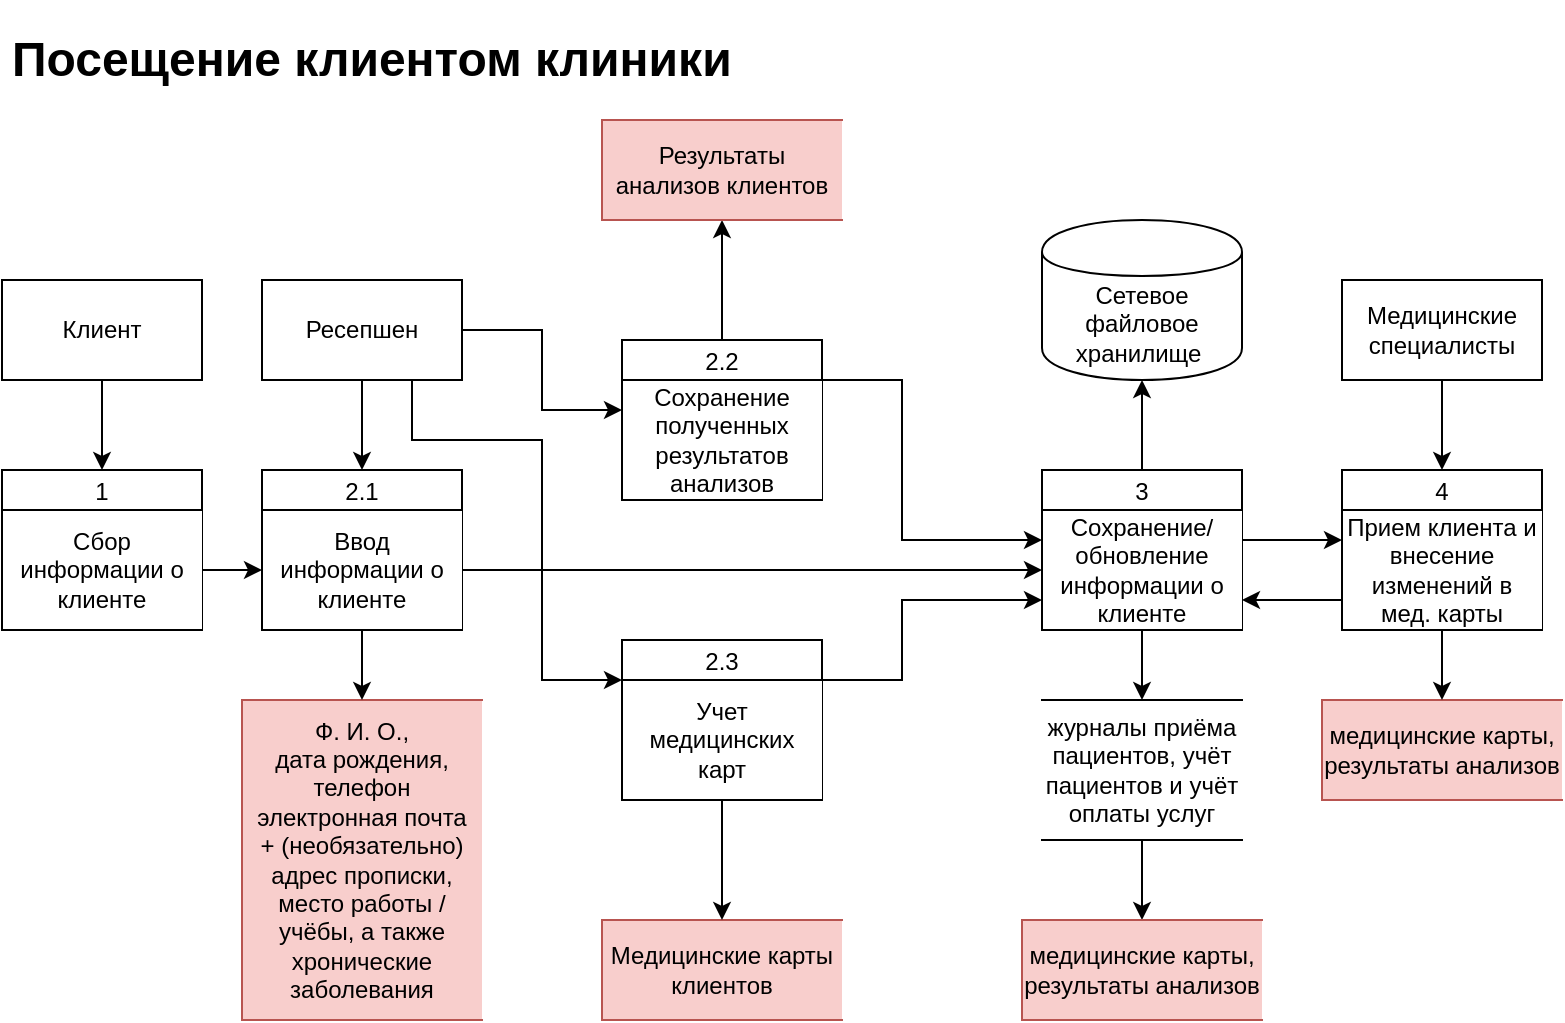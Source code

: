 <mxfile version="21.6.8" type="device">
  <diagram name="Страница — 1" id="RGTgihlxXmJJw-yEGguv">
    <mxGraphModel dx="1098" dy="1655" grid="1" gridSize="10" guides="1" tooltips="1" connect="1" arrows="1" fold="1" page="1" pageScale="1" pageWidth="1169" pageHeight="827" math="0" shadow="0">
      <root>
        <mxCell id="0" />
        <mxCell id="1" parent="0" />
        <mxCell id="I4A1Ht3evNtOGpzTNkZh-1" style="edgeStyle=orthogonalEdgeStyle;rounded=0;orthogonalLoop=1;jettySize=auto;html=1;exitX=0.5;exitY=1;exitDx=0;exitDy=0;entryX=0.5;entryY=0;entryDx=0;entryDy=0;" edge="1" parent="1" source="I4A1Ht3evNtOGpzTNkZh-2" target="I4A1Ht3evNtOGpzTNkZh-8">
          <mxGeometry relative="1" as="geometry" />
        </mxCell>
        <mxCell id="I4A1Ht3evNtOGpzTNkZh-2" value="Клиент" style="html=1;dashed=0;whiteSpace=wrap;" vertex="1" parent="1">
          <mxGeometry x="30" y="-640" width="100" height="50" as="geometry" />
        </mxCell>
        <mxCell id="I4A1Ht3evNtOGpzTNkZh-3" style="edgeStyle=orthogonalEdgeStyle;rounded=0;orthogonalLoop=1;jettySize=auto;html=1;exitX=0.5;exitY=1;exitDx=0;exitDy=0;entryX=0.5;entryY=0;entryDx=0;entryDy=0;" edge="1" parent="1" source="I4A1Ht3evNtOGpzTNkZh-6" target="I4A1Ht3evNtOGpzTNkZh-11">
          <mxGeometry relative="1" as="geometry" />
        </mxCell>
        <mxCell id="I4A1Ht3evNtOGpzTNkZh-4" style="edgeStyle=orthogonalEdgeStyle;rounded=0;orthogonalLoop=1;jettySize=auto;html=1;exitX=1;exitY=0.5;exitDx=0;exitDy=0;entryX=0;entryY=0.25;entryDx=0;entryDy=0;" edge="1" parent="1" source="I4A1Ht3evNtOGpzTNkZh-6" target="I4A1Ht3evNtOGpzTNkZh-33">
          <mxGeometry relative="1" as="geometry" />
        </mxCell>
        <mxCell id="I4A1Ht3evNtOGpzTNkZh-5" style="edgeStyle=orthogonalEdgeStyle;rounded=0;orthogonalLoop=1;jettySize=auto;html=1;exitX=0.75;exitY=1;exitDx=0;exitDy=0;entryX=0;entryY=0.25;entryDx=0;entryDy=0;" edge="1" parent="1" source="I4A1Ht3evNtOGpzTNkZh-6" target="I4A1Ht3evNtOGpzTNkZh-35">
          <mxGeometry relative="1" as="geometry">
            <Array as="points">
              <mxPoint x="235" y="-560" />
              <mxPoint x="300" y="-560" />
              <mxPoint x="300" y="-440" />
            </Array>
          </mxGeometry>
        </mxCell>
        <mxCell id="I4A1Ht3evNtOGpzTNkZh-6" value="Ресепшен" style="html=1;dashed=0;whiteSpace=wrap;" vertex="1" parent="1">
          <mxGeometry x="160" y="-640" width="100" height="50" as="geometry" />
        </mxCell>
        <mxCell id="I4A1Ht3evNtOGpzTNkZh-7" style="edgeStyle=orthogonalEdgeStyle;rounded=0;orthogonalLoop=1;jettySize=auto;html=1;exitX=1;exitY=0.5;exitDx=0;exitDy=0;entryX=0;entryY=0.5;entryDx=0;entryDy=0;" edge="1" parent="1" source="I4A1Ht3evNtOGpzTNkZh-9" target="I4A1Ht3evNtOGpzTNkZh-12">
          <mxGeometry relative="1" as="geometry">
            <mxPoint x="335" y="-615" as="sourcePoint" />
          </mxGeometry>
        </mxCell>
        <mxCell id="I4A1Ht3evNtOGpzTNkZh-8" value="1" style="swimlane;fontStyle=0;childLayout=stackLayout;horizontal=1;startSize=20;fillColor=#ffffff;horizontalStack=0;resizeParent=1;resizeParentMax=0;resizeLast=0;collapsible=0;marginBottom=0;swimlaneFillColor=#ffffff;" vertex="1" parent="1">
          <mxGeometry x="30" y="-545" width="100" height="80" as="geometry" />
        </mxCell>
        <mxCell id="I4A1Ht3evNtOGpzTNkZh-9" value="Сбор информации о клиенте" style="html=1;dashed=0;whiteSpace=wrap;shape=partialRectangle;right=0;" vertex="1" parent="I4A1Ht3evNtOGpzTNkZh-8">
          <mxGeometry y="20" width="100" height="60" as="geometry" />
        </mxCell>
        <mxCell id="I4A1Ht3evNtOGpzTNkZh-10" value="Ф. И. О., &lt;br style=&quot;font-size: 12px;&quot;&gt;дата рождения, телефон электронная почта&lt;br style=&quot;border-color: var(--border-color); font-size: 12px;&quot;&gt;&lt;div&gt;+ (необязательно) адрес прописки, место работы / учёбы,&amp;nbsp;а также хронические заболевания&lt;/div&gt;" style="html=1;dashed=0;whiteSpace=wrap;shape=partialRectangle;right=0;fontSize=12;fillColor=#f8cecc;strokeColor=#b85450;" vertex="1" parent="1">
          <mxGeometry x="150" y="-430" width="120" height="160" as="geometry" />
        </mxCell>
        <mxCell id="I4A1Ht3evNtOGpzTNkZh-11" value="2.1" style="swimlane;fontStyle=0;childLayout=stackLayout;horizontal=1;startSize=20;fillColor=#ffffff;horizontalStack=0;resizeParent=1;resizeParentMax=0;resizeLast=0;collapsible=0;marginBottom=0;swimlaneFillColor=#ffffff;" vertex="1" parent="1">
          <mxGeometry x="160" y="-545" width="100" height="80" as="geometry" />
        </mxCell>
        <mxCell id="I4A1Ht3evNtOGpzTNkZh-12" value="Ввод информации о клиенте" style="html=1;dashed=0;whiteSpace=wrap;shape=partialRectangle;right=0;" vertex="1" parent="I4A1Ht3evNtOGpzTNkZh-11">
          <mxGeometry y="20" width="100" height="60" as="geometry" />
        </mxCell>
        <mxCell id="I4A1Ht3evNtOGpzTNkZh-13" style="edgeStyle=orthogonalEdgeStyle;rounded=0;orthogonalLoop=1;jettySize=auto;html=1;exitX=0.5;exitY=1;exitDx=0;exitDy=0;entryX=0.5;entryY=0;entryDx=0;entryDy=0;" edge="1" parent="1" source="I4A1Ht3evNtOGpzTNkZh-12" target="I4A1Ht3evNtOGpzTNkZh-10">
          <mxGeometry relative="1" as="geometry">
            <mxPoint x="290" y="-410" as="targetPoint" />
          </mxGeometry>
        </mxCell>
        <mxCell id="I4A1Ht3evNtOGpzTNkZh-14" style="edgeStyle=orthogonalEdgeStyle;rounded=0;orthogonalLoop=1;jettySize=auto;html=1;entryX=0.5;entryY=1;entryDx=0;entryDy=0;exitX=0.5;exitY=0;exitDx=0;exitDy=0;" edge="1" parent="1" source="I4A1Ht3evNtOGpzTNkZh-15" target="I4A1Ht3evNtOGpzTNkZh-19">
          <mxGeometry relative="1" as="geometry">
            <mxPoint x="770" y="-550" as="sourcePoint" />
            <mxPoint x="600" y="-590" as="targetPoint" />
          </mxGeometry>
        </mxCell>
        <mxCell id="I4A1Ht3evNtOGpzTNkZh-15" value="3" style="swimlane;fontStyle=0;childLayout=stackLayout;horizontal=1;startSize=20;fillColor=#ffffff;horizontalStack=0;resizeParent=1;resizeParentMax=0;resizeLast=0;collapsible=0;marginBottom=0;swimlaneFillColor=#ffffff;" vertex="1" parent="1">
          <mxGeometry x="550" y="-545" width="100" height="80" as="geometry" />
        </mxCell>
        <mxCell id="I4A1Ht3evNtOGpzTNkZh-16" value="Сохранение/обновление информации о клиенте" style="html=1;dashed=0;whiteSpace=wrap;shape=partialRectangle;right=0;" vertex="1" parent="I4A1Ht3evNtOGpzTNkZh-15">
          <mxGeometry y="20" width="100" height="60" as="geometry" />
        </mxCell>
        <mxCell id="I4A1Ht3evNtOGpzTNkZh-17" style="edgeStyle=orthogonalEdgeStyle;rounded=0;orthogonalLoop=1;jettySize=auto;html=1;exitX=1;exitY=0.5;exitDx=0;exitDy=0;entryX=0;entryY=0.5;entryDx=0;entryDy=0;" edge="1" parent="1" source="I4A1Ht3evNtOGpzTNkZh-12" target="I4A1Ht3evNtOGpzTNkZh-16">
          <mxGeometry relative="1" as="geometry" />
        </mxCell>
        <mxCell id="I4A1Ht3evNtOGpzTNkZh-18" style="edgeStyle=orthogonalEdgeStyle;rounded=0;orthogonalLoop=1;jettySize=auto;html=1;exitX=0.5;exitY=1;exitDx=0;exitDy=0;entryX=0.5;entryY=0;entryDx=0;entryDy=0;" edge="1" parent="1" source="I4A1Ht3evNtOGpzTNkZh-16" target="I4A1Ht3evNtOGpzTNkZh-21">
          <mxGeometry relative="1" as="geometry">
            <mxPoint x="600" y="-430" as="targetPoint" />
          </mxGeometry>
        </mxCell>
        <mxCell id="I4A1Ht3evNtOGpzTNkZh-19" value="Сетевое файловое хранилище&amp;nbsp;" style="shape=cylinder;whiteSpace=wrap;html=1;boundedLbl=1;backgroundOutline=1;" vertex="1" parent="1">
          <mxGeometry x="550" y="-670" width="100" height="80" as="geometry" />
        </mxCell>
        <mxCell id="I4A1Ht3evNtOGpzTNkZh-20" style="edgeStyle=orthogonalEdgeStyle;rounded=0;orthogonalLoop=1;jettySize=auto;html=1;exitX=0.5;exitY=1;exitDx=0;exitDy=0;entryX=0.5;entryY=0;entryDx=0;entryDy=0;" edge="1" parent="1" source="I4A1Ht3evNtOGpzTNkZh-21" target="I4A1Ht3evNtOGpzTNkZh-25">
          <mxGeometry relative="1" as="geometry" />
        </mxCell>
        <mxCell id="I4A1Ht3evNtOGpzTNkZh-21" value="журналы приёма пациентов, учёт пациентов и учёт оплаты услуг" style="html=1;dashed=0;whiteSpace=wrap;shape=partialRectangle;right=0;left=0;" vertex="1" parent="1">
          <mxGeometry x="550" y="-430" width="100" height="70" as="geometry" />
        </mxCell>
        <mxCell id="I4A1Ht3evNtOGpzTNkZh-22" value="&lt;h1&gt;Посещение клиентом клиники&lt;/h1&gt;" style="text;html=1;strokeColor=none;fillColor=none;spacing=5;spacingTop=-20;whiteSpace=wrap;overflow=hidden;rounded=0;" vertex="1" parent="1">
          <mxGeometry x="30" y="-770" width="370" height="40" as="geometry" />
        </mxCell>
        <mxCell id="I4A1Ht3evNtOGpzTNkZh-23" style="edgeStyle=orthogonalEdgeStyle;rounded=0;orthogonalLoop=1;jettySize=auto;html=1;exitX=0.5;exitY=1;exitDx=0;exitDy=0;entryX=0.5;entryY=0;entryDx=0;entryDy=0;" edge="1" parent="1" source="I4A1Ht3evNtOGpzTNkZh-24" target="I4A1Ht3evNtOGpzTNkZh-26">
          <mxGeometry relative="1" as="geometry" />
        </mxCell>
        <mxCell id="I4A1Ht3evNtOGpzTNkZh-24" value="Медицинские специалисты" style="html=1;dashed=0;whiteSpace=wrap;" vertex="1" parent="1">
          <mxGeometry x="700" y="-640" width="100" height="50" as="geometry" />
        </mxCell>
        <mxCell id="I4A1Ht3evNtOGpzTNkZh-25" value="медицинские карты, результаты анализов" style="html=1;dashed=0;whiteSpace=wrap;shape=partialRectangle;right=0;fontSize=12;fillColor=#f8cecc;strokeColor=#b85450;" vertex="1" parent="1">
          <mxGeometry x="540" y="-320" width="120" height="50" as="geometry" />
        </mxCell>
        <mxCell id="I4A1Ht3evNtOGpzTNkZh-26" value="4" style="swimlane;fontStyle=0;childLayout=stackLayout;horizontal=1;startSize=20;fillColor=#ffffff;horizontalStack=0;resizeParent=1;resizeParentMax=0;resizeLast=0;collapsible=0;marginBottom=0;swimlaneFillColor=#ffffff;" vertex="1" parent="1">
          <mxGeometry x="700" y="-545" width="100" height="80" as="geometry" />
        </mxCell>
        <mxCell id="I4A1Ht3evNtOGpzTNkZh-27" value="Прием клиента и внесение изменений в мед. карты" style="html=1;dashed=0;whiteSpace=wrap;shape=partialRectangle;right=0;" vertex="1" parent="I4A1Ht3evNtOGpzTNkZh-26">
          <mxGeometry y="20" width="100" height="60" as="geometry" />
        </mxCell>
        <mxCell id="I4A1Ht3evNtOGpzTNkZh-28" style="edgeStyle=orthogonalEdgeStyle;rounded=0;orthogonalLoop=1;jettySize=auto;html=1;exitX=1;exitY=0.25;exitDx=0;exitDy=0;entryX=0;entryY=0.25;entryDx=0;entryDy=0;" edge="1" parent="1" source="I4A1Ht3evNtOGpzTNkZh-16" target="I4A1Ht3evNtOGpzTNkZh-27">
          <mxGeometry relative="1" as="geometry" />
        </mxCell>
        <mxCell id="I4A1Ht3evNtOGpzTNkZh-29" value="медицинские карты, результаты анализов" style="html=1;dashed=0;whiteSpace=wrap;shape=partialRectangle;right=0;fontSize=12;fillColor=#f8cecc;strokeColor=#b85450;" vertex="1" parent="1">
          <mxGeometry x="690" y="-430" width="120" height="50" as="geometry" />
        </mxCell>
        <mxCell id="I4A1Ht3evNtOGpzTNkZh-30" style="edgeStyle=orthogonalEdgeStyle;rounded=0;orthogonalLoop=1;jettySize=auto;html=1;exitX=0.5;exitY=1;exitDx=0;exitDy=0;entryX=0.5;entryY=0;entryDx=0;entryDy=0;" edge="1" parent="1" source="I4A1Ht3evNtOGpzTNkZh-27" target="I4A1Ht3evNtOGpzTNkZh-29">
          <mxGeometry relative="1" as="geometry" />
        </mxCell>
        <mxCell id="I4A1Ht3evNtOGpzTNkZh-31" style="edgeStyle=orthogonalEdgeStyle;rounded=0;orthogonalLoop=1;jettySize=auto;html=1;exitX=0.5;exitY=0;exitDx=0;exitDy=0;entryX=0.5;entryY=1;entryDx=0;entryDy=0;" edge="1" parent="1" source="I4A1Ht3evNtOGpzTNkZh-32" target="I4A1Ht3evNtOGpzTNkZh-34">
          <mxGeometry relative="1" as="geometry" />
        </mxCell>
        <mxCell id="I4A1Ht3evNtOGpzTNkZh-32" value="2.2" style="swimlane;fontStyle=0;childLayout=stackLayout;horizontal=1;startSize=20;fillColor=#ffffff;horizontalStack=0;resizeParent=1;resizeParentMax=0;resizeLast=0;collapsible=0;marginBottom=0;swimlaneFillColor=#ffffff;" vertex="1" parent="1">
          <mxGeometry x="340" y="-610" width="100" height="80" as="geometry" />
        </mxCell>
        <mxCell id="I4A1Ht3evNtOGpzTNkZh-33" value="Сохранение полученных результатов анализов" style="html=1;dashed=0;whiteSpace=wrap;shape=partialRectangle;right=0;" vertex="1" parent="I4A1Ht3evNtOGpzTNkZh-32">
          <mxGeometry y="20" width="100" height="60" as="geometry" />
        </mxCell>
        <mxCell id="I4A1Ht3evNtOGpzTNkZh-34" value="Результаты анализов клиентов" style="html=1;dashed=0;whiteSpace=wrap;shape=partialRectangle;right=0;fontSize=12;fillColor=#f8cecc;strokeColor=#b85450;" vertex="1" parent="1">
          <mxGeometry x="330" y="-720" width="120" height="50" as="geometry" />
        </mxCell>
        <mxCell id="I4A1Ht3evNtOGpzTNkZh-35" value="2.3" style="swimlane;fontStyle=0;childLayout=stackLayout;horizontal=1;startSize=20;fillColor=#ffffff;horizontalStack=0;resizeParent=1;resizeParentMax=0;resizeLast=0;collapsible=0;marginBottom=0;swimlaneFillColor=#ffffff;" vertex="1" parent="1">
          <mxGeometry x="340" y="-460" width="100" height="80" as="geometry" />
        </mxCell>
        <mxCell id="I4A1Ht3evNtOGpzTNkZh-36" value="Учет медицинских карт" style="html=1;dashed=0;whiteSpace=wrap;shape=partialRectangle;right=0;" vertex="1" parent="I4A1Ht3evNtOGpzTNkZh-35">
          <mxGeometry y="20" width="100" height="60" as="geometry" />
        </mxCell>
        <mxCell id="I4A1Ht3evNtOGpzTNkZh-37" value="Медицинские карты клиентов" style="html=1;dashed=0;whiteSpace=wrap;shape=partialRectangle;right=0;fontSize=12;fillColor=#f8cecc;strokeColor=#b85450;" vertex="1" parent="1">
          <mxGeometry x="330" y="-320" width="120" height="50" as="geometry" />
        </mxCell>
        <mxCell id="I4A1Ht3evNtOGpzTNkZh-38" style="edgeStyle=orthogonalEdgeStyle;rounded=0;orthogonalLoop=1;jettySize=auto;html=1;exitX=1;exitY=0;exitDx=0;exitDy=0;entryX=0;entryY=0.25;entryDx=0;entryDy=0;" edge="1" parent="1" source="I4A1Ht3evNtOGpzTNkZh-33" target="I4A1Ht3evNtOGpzTNkZh-16">
          <mxGeometry relative="1" as="geometry">
            <Array as="points">
              <mxPoint x="480" y="-590" />
              <mxPoint x="480" y="-510" />
            </Array>
          </mxGeometry>
        </mxCell>
        <mxCell id="I4A1Ht3evNtOGpzTNkZh-39" style="edgeStyle=orthogonalEdgeStyle;rounded=0;orthogonalLoop=1;jettySize=auto;html=1;exitX=1;exitY=0;exitDx=0;exitDy=0;entryX=0;entryY=0.75;entryDx=0;entryDy=0;" edge="1" parent="1" source="I4A1Ht3evNtOGpzTNkZh-36" target="I4A1Ht3evNtOGpzTNkZh-16">
          <mxGeometry relative="1" as="geometry">
            <Array as="points">
              <mxPoint x="480" y="-440" />
              <mxPoint x="480" y="-480" />
            </Array>
          </mxGeometry>
        </mxCell>
        <mxCell id="I4A1Ht3evNtOGpzTNkZh-40" style="edgeStyle=orthogonalEdgeStyle;rounded=0;orthogonalLoop=1;jettySize=auto;html=1;exitX=0.5;exitY=1;exitDx=0;exitDy=0;entryX=0.5;entryY=0;entryDx=0;entryDy=0;" edge="1" parent="1" source="I4A1Ht3evNtOGpzTNkZh-36" target="I4A1Ht3evNtOGpzTNkZh-37">
          <mxGeometry relative="1" as="geometry" />
        </mxCell>
        <mxCell id="I4A1Ht3evNtOGpzTNkZh-41" style="edgeStyle=orthogonalEdgeStyle;rounded=0;orthogonalLoop=1;jettySize=auto;html=1;exitX=0;exitY=0.75;exitDx=0;exitDy=0;entryX=1;entryY=0.75;entryDx=0;entryDy=0;" edge="1" parent="1" source="I4A1Ht3evNtOGpzTNkZh-27" target="I4A1Ht3evNtOGpzTNkZh-16">
          <mxGeometry relative="1" as="geometry" />
        </mxCell>
      </root>
    </mxGraphModel>
  </diagram>
</mxfile>
